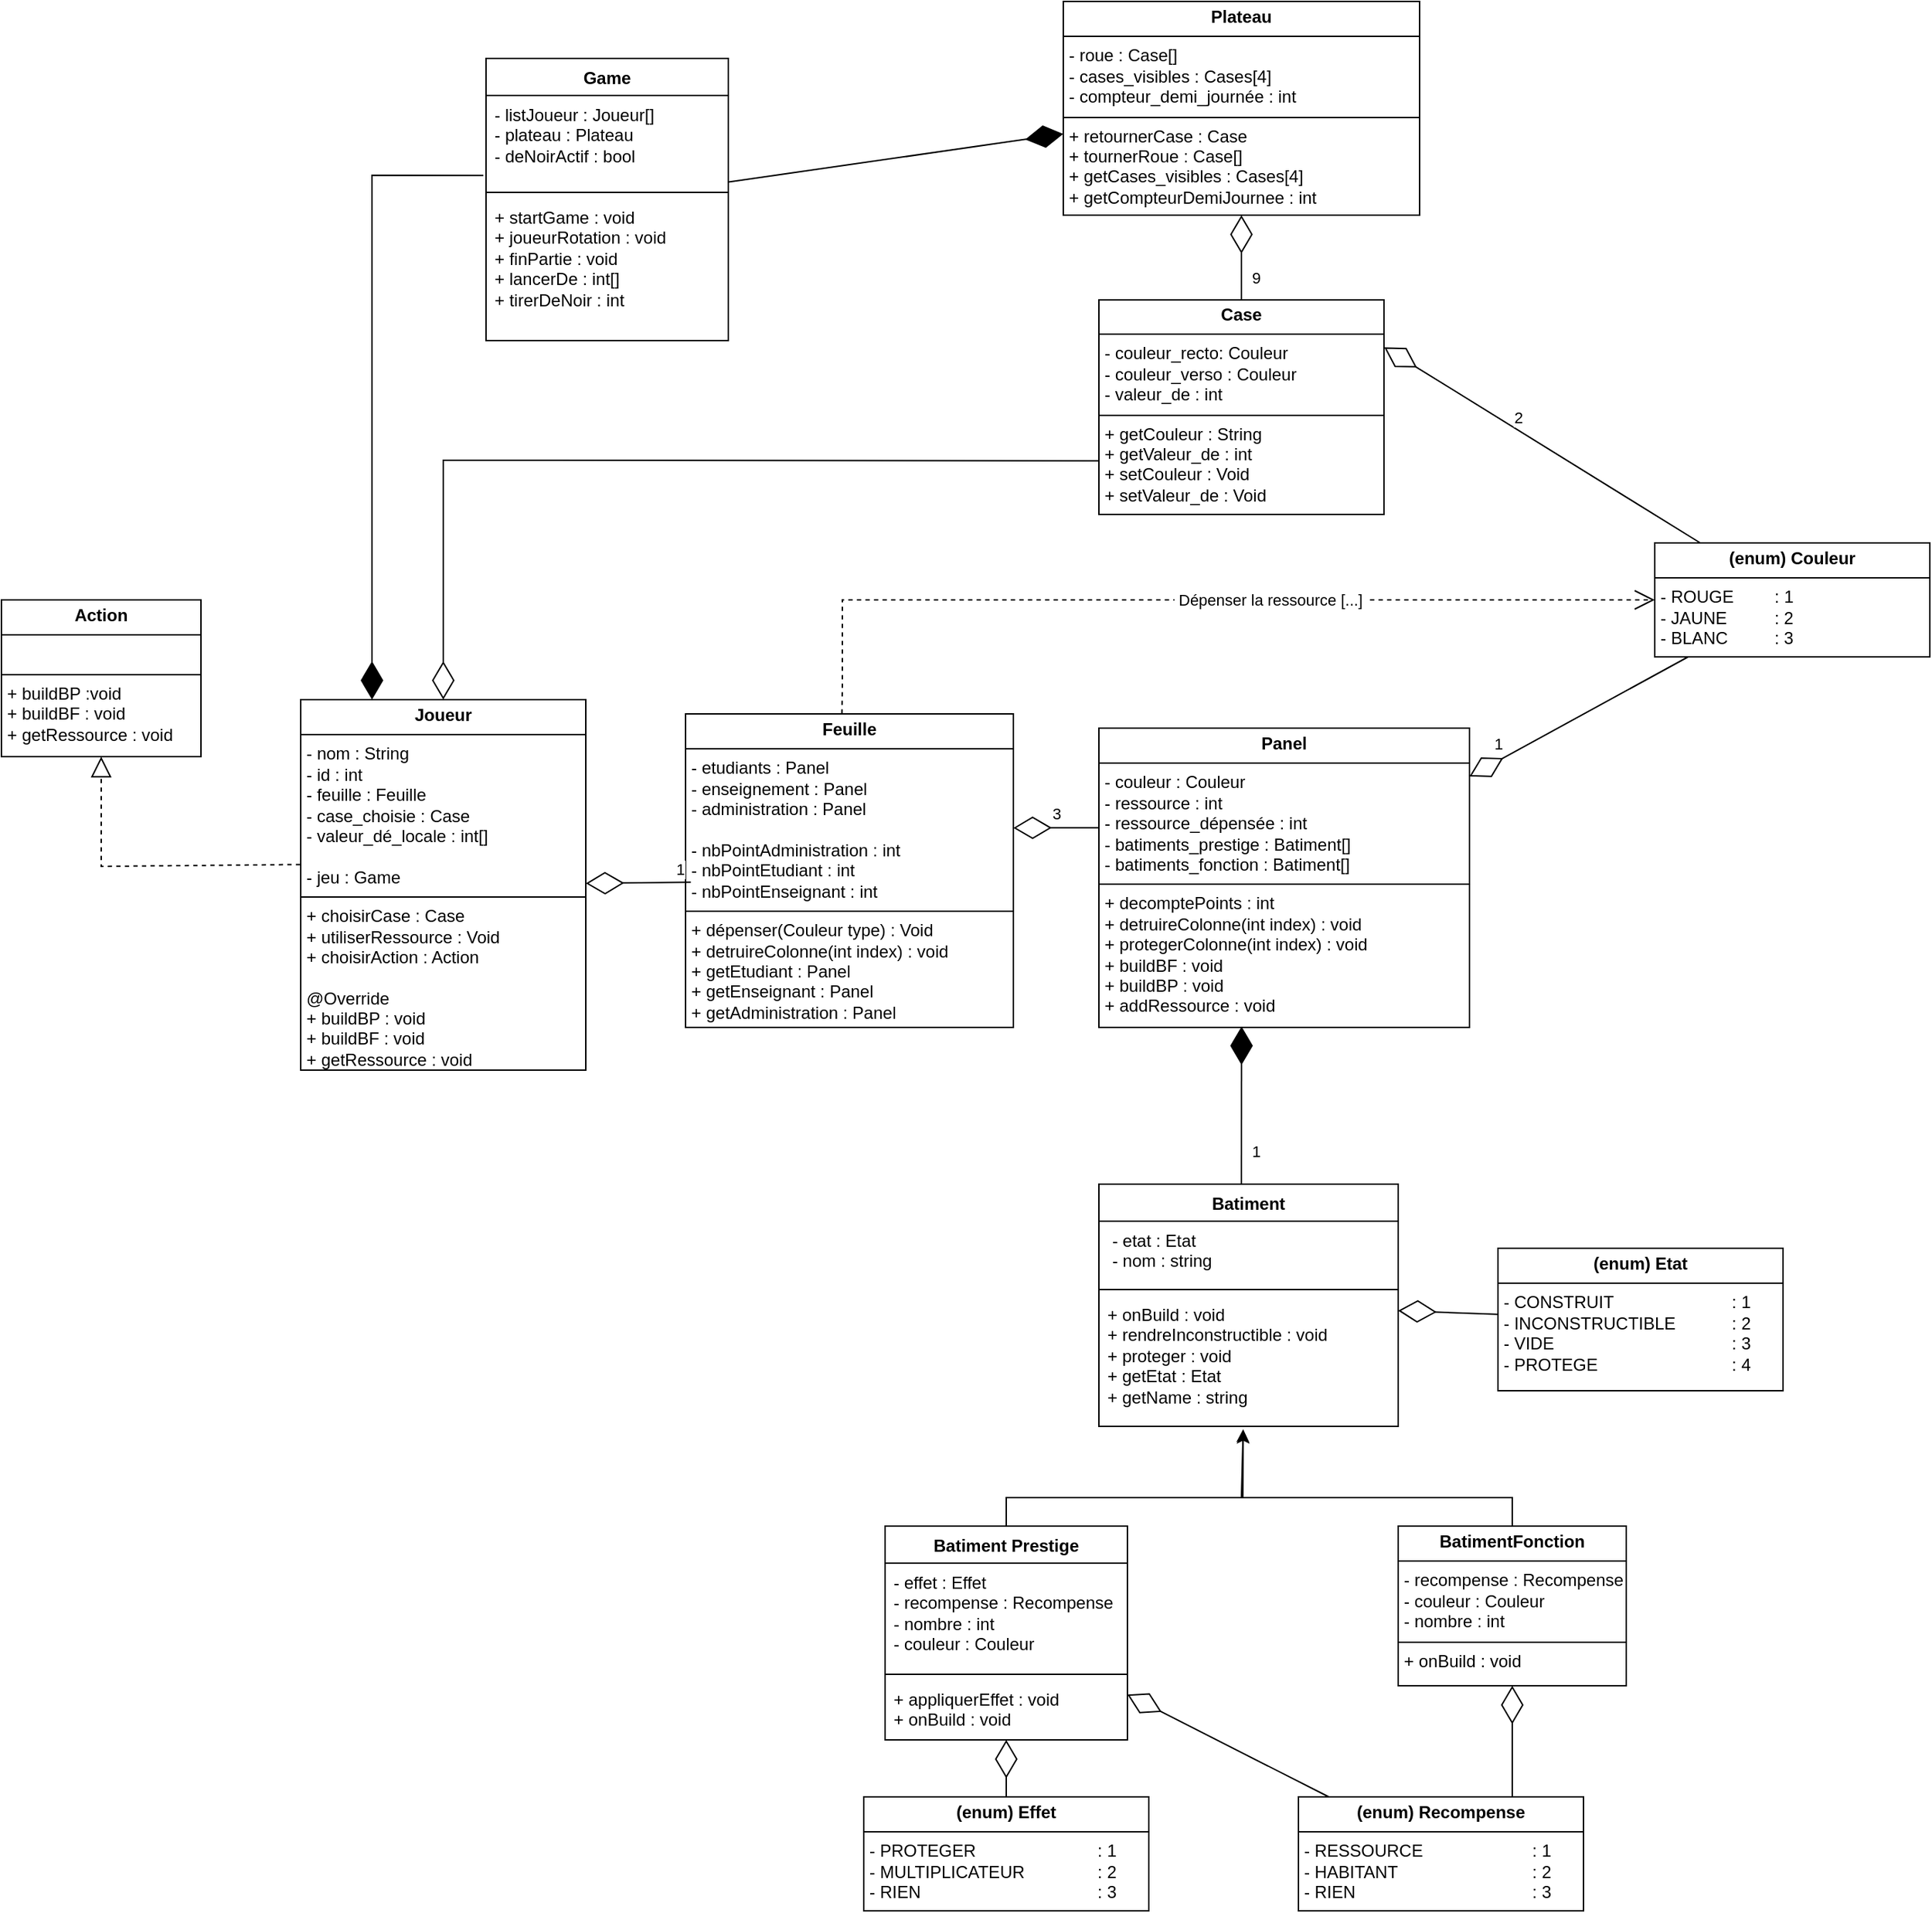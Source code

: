 <mxfile version="25.0.3">
  <diagram id="C5RBs43oDa-KdzZeNtuy" name="Page-1">
    <mxGraphModel dx="1674" dy="744" grid="1" gridSize="10" guides="1" tooltips="1" connect="1" arrows="1" fold="1" page="1" pageScale="1" pageWidth="827" pageHeight="1169" math="0" shadow="0">
      <root>
        <mxCell id="WIyWlLk6GJQsqaUBKTNV-0" />
        <mxCell id="WIyWlLk6GJQsqaUBKTNV-1" parent="WIyWlLk6GJQsqaUBKTNV-0" />
        <mxCell id="prbnaIQwTLVuY6m0kxXh-0" value="&lt;p style=&quot;margin:0px;margin-top:4px;text-align:center;&quot;&gt;&lt;b&gt;Joueur&lt;/b&gt;&lt;/p&gt;&lt;hr size=&quot;1&quot; style=&quot;border-style:solid;&quot;&gt;&lt;p style=&quot;margin:0px;margin-left:4px;&quot;&gt;- nom : String&lt;/p&gt;&lt;p style=&quot;margin:0px;margin-left:4px;&quot;&gt;- id : int&lt;/p&gt;&lt;p style=&quot;margin:0px;margin-left:4px;&quot;&gt;- feuille : Feuille&lt;/p&gt;&lt;p style=&quot;margin:0px;margin-left:4px;&quot;&gt;- case_choisie : Case&lt;/p&gt;&lt;p style=&quot;margin:0px;margin-left:4px;&quot;&gt;- valeur_dé_locale : int[]&lt;/p&gt;&lt;p style=&quot;margin:0px;margin-left:4px;&quot;&gt;&lt;br&gt;&lt;/p&gt;&lt;p style=&quot;margin:0px;margin-left:4px;&quot;&gt;- jeu : Game&lt;/p&gt;&lt;hr size=&quot;1&quot; style=&quot;border-style:solid;&quot;&gt;&lt;p style=&quot;margin:0px;margin-left:4px;&quot;&gt;+ choisirCase : Case&lt;/p&gt;&lt;p style=&quot;margin:0px;margin-left:4px;&quot;&gt;+ utiliserRessource : Void&lt;/p&gt;&lt;p style=&quot;margin:0px;margin-left:4px;&quot;&gt;+ choisirAction : Action&lt;/p&gt;&lt;p style=&quot;margin:0px;margin-left:4px;&quot;&gt;&lt;span style=&quot;background-color: initial;&quot;&gt;&lt;br&gt;&lt;/span&gt;&lt;/p&gt;&lt;p style=&quot;margin:0px;margin-left:4px;&quot;&gt;&lt;span style=&quot;background-color: initial;&quot;&gt;@Override&lt;/span&gt;&lt;/p&gt;&lt;p style=&quot;margin:0px;margin-left:4px;&quot;&gt;+ buildBP : void&lt;/p&gt;&lt;p style=&quot;margin:0px;margin-left:4px;&quot;&gt;+ buildBF : void&lt;/p&gt;&lt;p style=&quot;margin:0px;margin-left:4px;&quot;&gt;+ getRessource : void&lt;/p&gt;" style="verticalAlign=top;align=left;overflow=fill;html=1;whiteSpace=wrap;" parent="WIyWlLk6GJQsqaUBKTNV-1" vertex="1">
          <mxGeometry x="220" y="520" width="200" height="260" as="geometry" />
        </mxCell>
        <mxCell id="prbnaIQwTLVuY6m0kxXh-1" value="&lt;p style=&quot;margin:0px;margin-top:4px;text-align:center;&quot;&gt;&lt;b&gt;Action&lt;/b&gt;&lt;/p&gt;&lt;hr size=&quot;1&quot; style=&quot;border-style:solid;&quot;&gt;&lt;p style=&quot;margin:0px;margin-left:4px;&quot;&gt;&lt;br&gt;&lt;/p&gt;&lt;hr size=&quot;1&quot; style=&quot;border-style:solid;&quot;&gt;&lt;p style=&quot;margin:0px;margin-left:4px;&quot;&gt;+ buildBP :void&lt;/p&gt;&lt;p style=&quot;margin:0px;margin-left:4px;&quot;&gt;+ buildBF : void&lt;/p&gt;&lt;p style=&quot;margin:0px;margin-left:4px;&quot;&gt;+ getRessource : void&lt;/p&gt;" style="verticalAlign=top;align=left;overflow=fill;html=1;whiteSpace=wrap;" parent="WIyWlLk6GJQsqaUBKTNV-1" vertex="1">
          <mxGeometry x="10" y="450" width="140" height="110" as="geometry" />
        </mxCell>
        <mxCell id="prbnaIQwTLVuY6m0kxXh-2" value="&lt;p style=&quot;margin:0px;margin-top:4px;text-align:center;&quot;&gt;&lt;b&gt;Feuille&lt;/b&gt;&lt;/p&gt;&lt;hr size=&quot;1&quot; style=&quot;border-style:solid;&quot;&gt;&lt;p style=&quot;margin: 0px 0px 0px 4px;&quot;&gt;- etudiants : Panel&lt;/p&gt;&lt;p style=&quot;margin: 0px 0px 0px 4px;&quot;&gt;- enseignement : Panel&lt;/p&gt;&lt;p style=&quot;margin: 0px 0px 0px 4px;&quot;&gt;- administration : Panel&lt;/p&gt;&lt;p style=&quot;margin: 0px 0px 0px 4px;&quot;&gt;&lt;br&gt;&lt;/p&gt;&lt;p style=&quot;margin: 0px 0px 0px 4px;&quot;&gt;- nbPointAdministration : int&lt;/p&gt;&lt;p style=&quot;margin: 0px 0px 0px 4px;&quot;&gt;- nbPointEtudiant : int&lt;/p&gt;&lt;p style=&quot;margin: 0px 0px 0px 4px;&quot;&gt;- nbPointEnseignant : int&lt;/p&gt;&lt;hr size=&quot;1&quot; style=&quot;border-style:solid;&quot;&gt;&lt;p style=&quot;margin:0px;margin-left:4px;&quot;&gt;&lt;span style=&quot;background-color: initial;&quot;&gt;+ dépenser(Couleur type) : Void&lt;/span&gt;&lt;/p&gt;&lt;p style=&quot;margin:0px;margin-left:4px;&quot;&gt;+ detruireColonne(int index) : void&lt;/p&gt;&lt;p style=&quot;margin:0px;margin-left:4px;&quot;&gt;+ getEtudiant : Panel&lt;/p&gt;&lt;p style=&quot;margin:0px;margin-left:4px;&quot;&gt;+ getEnseignant : Panel&lt;/p&gt;&lt;p style=&quot;margin:0px;margin-left:4px;&quot;&gt;+ getAdministration : Panel&lt;/p&gt;" style="verticalAlign=top;align=left;overflow=fill;html=1;whiteSpace=wrap;" parent="WIyWlLk6GJQsqaUBKTNV-1" vertex="1">
          <mxGeometry x="490" y="530" width="230" height="220" as="geometry" />
        </mxCell>
        <mxCell id="prbnaIQwTLVuY6m0kxXh-3" value="" style="endArrow=diamondThin;endFill=0;endSize=24;html=1;rounded=0;exitX=0.016;exitY=0.537;exitDx=0;exitDy=0;exitPerimeter=0;" parent="WIyWlLk6GJQsqaUBKTNV-1" source="prbnaIQwTLVuY6m0kxXh-2" target="prbnaIQwTLVuY6m0kxXh-0" edge="1">
          <mxGeometry width="160" relative="1" as="geometry">
            <mxPoint x="370" y="680" as="sourcePoint" />
            <mxPoint x="530" y="680" as="targetPoint" />
            <Array as="points" />
          </mxGeometry>
        </mxCell>
        <mxCell id="eSoOtj2pJpRpxm1CM4eJ-4" value="1" style="edgeLabel;html=1;align=center;verticalAlign=middle;resizable=0;points=[];" parent="prbnaIQwTLVuY6m0kxXh-3" vertex="1" connectable="0">
          <mxGeometry x="-0.143" y="1" relative="1" as="geometry">
            <mxPoint x="24" y="-11" as="offset" />
          </mxGeometry>
        </mxCell>
        <mxCell id="prbnaIQwTLVuY6m0kxXh-6" value="&lt;p style=&quot;margin:0px;margin-top:4px;text-align:center;&quot;&gt;&lt;b&gt;Case&lt;/b&gt;&lt;/p&gt;&lt;hr size=&quot;1&quot; style=&quot;border-style:solid;&quot;&gt;&lt;p style=&quot;margin:0px;margin-left:4px;&quot;&gt;- couleur_recto: Couleur&lt;/p&gt;&lt;p style=&quot;margin:0px;margin-left:4px;&quot;&gt;- couleur_verso : Couleur&lt;/p&gt;&lt;p style=&quot;margin:0px;margin-left:4px;&quot;&gt;- valeur_de : int&lt;/p&gt;&lt;hr size=&quot;1&quot; style=&quot;border-style:solid;&quot;&gt;&lt;p style=&quot;margin:0px;margin-left:4px;&quot;&gt;+ getCouleur : String&lt;/p&gt;&lt;p style=&quot;margin:0px;margin-left:4px;&quot;&gt;+ getValeur_de : int&lt;/p&gt;&lt;p style=&quot;margin:0px;margin-left:4px;&quot;&gt;+ setCouleur : Void&lt;/p&gt;&lt;p style=&quot;margin:0px;margin-left:4px;&quot;&gt;+ setValeur_de : Void&lt;/p&gt;" style="verticalAlign=top;align=left;overflow=fill;html=1;whiteSpace=wrap;" parent="WIyWlLk6GJQsqaUBKTNV-1" vertex="1">
          <mxGeometry x="780" y="239.47" width="200" height="150.53" as="geometry" />
        </mxCell>
        <mxCell id="prbnaIQwTLVuY6m0kxXh-7" value="&lt;p style=&quot;margin:0px;margin-top:4px;text-align:center;&quot;&gt;&lt;b&gt;Plateau&lt;/b&gt;&lt;/p&gt;&lt;hr size=&quot;1&quot; style=&quot;border-style:solid;&quot;&gt;&lt;p style=&quot;margin:0px;margin-left:4px;&quot;&gt;- roue : Case[]&lt;/p&gt;&lt;p style=&quot;margin:0px;margin-left:4px;&quot;&gt;- cases_visibles : Cases[4]&lt;/p&gt;&lt;p style=&quot;margin:0px;margin-left:4px;&quot;&gt;- compteur_demi_journée : int&lt;/p&gt;&lt;hr size=&quot;1&quot; style=&quot;border-style:solid;&quot;&gt;&lt;p style=&quot;margin:0px;margin-left:4px;&quot;&gt;+ retournerCase : Case&lt;/p&gt;&lt;p style=&quot;margin:0px;margin-left:4px;&quot;&gt;+ tournerRoue : Case[]&lt;/p&gt;&lt;p style=&quot;margin:0px;margin-left:4px;&quot;&gt;+ getCases_visibles : Cases[4]&lt;/p&gt;&lt;p style=&quot;margin:0px;margin-left:4px;&quot;&gt;+ getCompteurDemiJournee : int&lt;/p&gt;" style="verticalAlign=top;align=left;overflow=fill;html=1;whiteSpace=wrap;" parent="WIyWlLk6GJQsqaUBKTNV-1" vertex="1">
          <mxGeometry x="755" y="30" width="250" height="150" as="geometry" />
        </mxCell>
        <mxCell id="prbnaIQwTLVuY6m0kxXh-8" value="" style="endArrow=diamondThin;endFill=0;endSize=24;html=1;rounded=0;exitX=0.5;exitY=0;exitDx=0;exitDy=0;entryX=0.5;entryY=1;entryDx=0;entryDy=0;" parent="WIyWlLk6GJQsqaUBKTNV-1" source="prbnaIQwTLVuY6m0kxXh-6" target="prbnaIQwTLVuY6m0kxXh-7" edge="1">
          <mxGeometry width="160" relative="1" as="geometry">
            <mxPoint x="550" y="595" as="sourcePoint" />
            <mxPoint x="470" y="485" as="targetPoint" />
            <Array as="points">
              <mxPoint x="880" y="240" />
            </Array>
          </mxGeometry>
        </mxCell>
        <mxCell id="eSoOtj2pJpRpxm1CM4eJ-2" value="9" style="edgeLabel;html=1;align=center;verticalAlign=middle;resizable=0;points=[];" parent="prbnaIQwTLVuY6m0kxXh-8" vertex="1" connectable="0">
          <mxGeometry x="-0.624" y="-1" relative="1" as="geometry">
            <mxPoint x="9" y="-5" as="offset" />
          </mxGeometry>
        </mxCell>
        <mxCell id="prbnaIQwTLVuY6m0kxXh-9" value="&lt;p style=&quot;margin:0px;margin-top:4px;text-align:center;&quot;&gt;&lt;b&gt;Panel&lt;/b&gt;&lt;/p&gt;&lt;hr size=&quot;1&quot; style=&quot;border-style:solid;&quot;&gt;&lt;p style=&quot;margin: 0px 0px 0px 4px;&quot;&gt;- couleur : Couleur&lt;/p&gt;&lt;p style=&quot;margin: 0px 0px 0px 4px;&quot;&gt;- ressource : int&lt;/p&gt;&lt;p style=&quot;margin: 0px 0px 0px 4px;&quot;&gt;- ressource_dépensée : int&lt;/p&gt;&lt;p style=&quot;margin: 0px 0px 0px 4px;&quot;&gt;- batiments_prestige : Batiment[]&lt;/p&gt;&lt;p style=&quot;margin: 0px 0px 0px 4px;&quot;&gt;- batiments_fonction : Batiment[]&lt;/p&gt;&lt;hr size=&quot;1&quot; style=&quot;border-style:solid;&quot;&gt;&lt;p style=&quot;margin:0px;margin-left:4px;&quot;&gt;+ decomptePoints : int&lt;/p&gt;&lt;p style=&quot;margin:0px;margin-left:4px;&quot;&gt;+ detruireColonne(int index) : void&lt;/p&gt;&lt;p style=&quot;margin: 0px 0px 0px 4px;&quot;&gt;&lt;span style=&quot;background-color: initial;&quot;&gt;+ protegerColonne(int index) : void&lt;/span&gt;&lt;/p&gt;&lt;p style=&quot;margin: 0px 0px 0px 4px;&quot;&gt;&lt;span style=&quot;background-color: initial;&quot;&gt;+ buildBF : void&lt;/span&gt;&lt;/p&gt;&lt;p style=&quot;margin: 0px 0px 0px 4px;&quot;&gt;&lt;span style=&quot;background-color: initial;&quot;&gt;+ buildBP : void&lt;/span&gt;&lt;/p&gt;&lt;p style=&quot;margin: 0px 0px 0px 4px;&quot;&gt;&lt;span style=&quot;background-color: initial;&quot;&gt;+ addRessource : void&lt;/span&gt;&lt;/p&gt;" style="verticalAlign=top;align=left;overflow=fill;html=1;whiteSpace=wrap;" parent="WIyWlLk6GJQsqaUBKTNV-1" vertex="1">
          <mxGeometry x="780" y="540" width="260" height="210" as="geometry" />
        </mxCell>
        <mxCell id="prbnaIQwTLVuY6m0kxXh-11" value="" style="endArrow=diamondThin;endFill=0;endSize=24;html=1;rounded=0;" parent="WIyWlLk6GJQsqaUBKTNV-1" edge="1">
          <mxGeometry width="160" relative="1" as="geometry">
            <mxPoint x="780" y="609.83" as="sourcePoint" />
            <mxPoint x="720" y="610" as="targetPoint" />
            <Array as="points" />
          </mxGeometry>
        </mxCell>
        <mxCell id="eSoOtj2pJpRpxm1CM4eJ-3" value="3" style="edgeLabel;html=1;align=center;verticalAlign=middle;resizable=0;points=[];" parent="prbnaIQwTLVuY6m0kxXh-11" vertex="1" connectable="0">
          <mxGeometry x="-0.734" y="-3" relative="1" as="geometry">
            <mxPoint x="-22" y="-7" as="offset" />
          </mxGeometry>
        </mxCell>
        <mxCell id="eSoOtj2pJpRpxm1CM4eJ-0" value="" style="endArrow=diamondThin;endFill=0;endSize=24;html=1;rounded=0;entryX=0.5;entryY=0;entryDx=0;entryDy=0;exitX=0;exitY=0.75;exitDx=0;exitDy=0;" parent="WIyWlLk6GJQsqaUBKTNV-1" source="prbnaIQwTLVuY6m0kxXh-6" target="prbnaIQwTLVuY6m0kxXh-0" edge="1">
          <mxGeometry width="160" relative="1" as="geometry">
            <mxPoint x="510" y="615" as="sourcePoint" />
            <mxPoint x="430" y="615" as="targetPoint" />
            <Array as="points">
              <mxPoint x="320" y="352" />
            </Array>
          </mxGeometry>
        </mxCell>
        <mxCell id="tozDfpOHW-PwTMBGfrxw-0" value="&lt;p style=&quot;margin:0px;margin-top:4px;text-align:center;&quot;&gt;&lt;b&gt;(enum) Couleur&lt;/b&gt;&lt;/p&gt;&lt;hr size=&quot;1&quot; style=&quot;border-style:solid;&quot;&gt;&lt;p style=&quot;margin:0px;margin-left:4px;&quot;&gt;- ROUGE&lt;span style=&quot;white-space: pre;&quot;&gt;&#x9;&lt;span style=&quot;white-space: pre;&quot;&gt;&#x9;&lt;/span&gt;: &lt;/span&gt;1&lt;/p&gt;&lt;p style=&quot;margin:0px;margin-left:4px;&quot;&gt;- JAUNE&lt;span style=&quot;white-space: pre;&quot;&gt;&#x9;&lt;/span&gt;&amp;nbsp;&lt;span style=&quot;white-space: pre;&quot;&gt;&#x9;&lt;/span&gt;: 2&lt;/p&gt;&lt;p style=&quot;margin:0px;margin-left:4px;&quot;&gt;- BLANC&lt;span style=&quot;white-space: pre;&quot;&gt;&#x9;&lt;/span&gt;&lt;span style=&quot;white-space: pre;&quot;&gt;&#x9;&lt;/span&gt;: 3&lt;/p&gt;" style="verticalAlign=top;align=left;overflow=fill;html=1;whiteSpace=wrap;" parent="WIyWlLk6GJQsqaUBKTNV-1" vertex="1">
          <mxGeometry x="1170" y="410" width="193" height="80" as="geometry" />
        </mxCell>
        <mxCell id="tozDfpOHW-PwTMBGfrxw-1" value="" style="endArrow=diamondThin;endFill=0;endSize=24;html=1;rounded=0;entryX=1.001;entryY=0.221;entryDx=0;entryDy=0;entryPerimeter=0;" parent="WIyWlLk6GJQsqaUBKTNV-1" source="tozDfpOHW-PwTMBGfrxw-0" target="prbnaIQwTLVuY6m0kxXh-6" edge="1">
          <mxGeometry width="160" relative="1" as="geometry">
            <mxPoint x="890" y="249.47" as="sourcePoint" />
            <mxPoint x="980" y="282" as="targetPoint" />
            <Array as="points" />
          </mxGeometry>
        </mxCell>
        <mxCell id="TZeOdReT3XaZ68PAR1Hr-0" value="2" style="edgeLabel;html=1;align=center;verticalAlign=middle;resizable=0;points=[];" parent="tozDfpOHW-PwTMBGfrxw-1" vertex="1" connectable="0">
          <mxGeometry x="0.146" y="4" relative="1" as="geometry">
            <mxPoint x="1" y="-13" as="offset" />
          </mxGeometry>
        </mxCell>
        <mxCell id="TZeOdReT3XaZ68PAR1Hr-5" value="" style="endArrow=diamondThin;endFill=0;endSize=24;html=1;rounded=0;" parent="WIyWlLk6GJQsqaUBKTNV-1" source="tozDfpOHW-PwTMBGfrxw-0" target="prbnaIQwTLVuY6m0kxXh-9" edge="1">
          <mxGeometry width="160" relative="1" as="geometry">
            <mxPoint x="1140" y="320" as="sourcePoint" />
            <mxPoint x="1041" y="588" as="targetPoint" />
            <Array as="points" />
          </mxGeometry>
        </mxCell>
        <mxCell id="TZeOdReT3XaZ68PAR1Hr-6" value="1" style="edgeLabel;html=1;align=center;verticalAlign=middle;resizable=0;points=[];" parent="TZeOdReT3XaZ68PAR1Hr-5" vertex="1" connectable="0">
          <mxGeometry x="0.146" y="4" relative="1" as="geometry">
            <mxPoint x="-48" y="9" as="offset" />
          </mxGeometry>
        </mxCell>
        <mxCell id="TZeOdReT3XaZ68PAR1Hr-16" value="&lt;p style=&quot;margin:0px;margin-top:4px;text-align:center;&quot;&gt;&lt;b&gt;(enum) Etat&lt;/b&gt;&lt;/p&gt;&lt;hr size=&quot;1&quot; style=&quot;border-style:solid;&quot;&gt;&lt;p style=&quot;margin:0px;margin-left:4px;&quot;&gt;- CONSTRUIT&lt;span style=&quot;white-space: pre;&quot;&gt;&lt;span style=&quot;white-space: pre;&quot;&gt;&#x9;&lt;/span&gt;                        : &lt;/span&gt;1&lt;/p&gt;&lt;p style=&quot;margin:0px;margin-left:4px;&quot;&gt;- INCONSTRUCTIBLE&lt;span style=&quot;white-space: pre;&quot;&gt;&#x9;&lt;/span&gt;&amp;nbsp;&lt;span style=&quot;white-space: pre;&quot;&gt;&#x9;&lt;/span&gt;: 2&lt;/p&gt;&lt;p style=&quot;margin:0px;margin-left:4px;&quot;&gt;- VIDE&amp;nbsp; &amp;nbsp; &amp;nbsp; &amp;nbsp; &amp;nbsp; &amp;nbsp; &amp;nbsp; &amp;nbsp; &amp;nbsp; &amp;nbsp; &amp;nbsp; &amp;nbsp;&amp;nbsp;&lt;span style=&quot;white-space: pre;&quot;&gt;&#x9;&lt;/span&gt;&lt;span style=&quot;white-space: pre;&quot;&gt;&#x9;&lt;/span&gt;: 3&lt;/p&gt;&lt;p style=&quot;margin:0px;margin-left:4px;&quot;&gt;- PROTEGE&lt;span style=&quot;white-space: pre;&quot;&gt;&#x9;&lt;/span&gt;&lt;span style=&quot;white-space: pre;&quot;&gt;&#x9;&lt;/span&gt;&lt;span style=&quot;white-space: pre;&quot;&gt;&#x9;&lt;/span&gt;&lt;span style=&quot;white-space: pre;&quot;&gt;&#x9;&lt;/span&gt;: 4&lt;/p&gt;" style="verticalAlign=top;align=left;overflow=fill;html=1;whiteSpace=wrap;" parent="WIyWlLk6GJQsqaUBKTNV-1" vertex="1">
          <mxGeometry x="1060" y="905" width="200" height="100" as="geometry" />
        </mxCell>
        <mxCell id="TZeOdReT3XaZ68PAR1Hr-28" value="&amp;nbsp;Dépenser la ressource [...]&amp;nbsp;" style="endArrow=open;endSize=12;dashed=1;html=1;rounded=0;exitX=0.477;exitY=-0.001;exitDx=0;exitDy=0;exitPerimeter=0;entryX=0;entryY=0.5;entryDx=0;entryDy=0;" parent="WIyWlLk6GJQsqaUBKTNV-1" source="prbnaIQwTLVuY6m0kxXh-2" target="tozDfpOHW-PwTMBGfrxw-0" edge="1">
          <mxGeometry x="0.169" width="160" relative="1" as="geometry">
            <mxPoint x="600" y="500" as="sourcePoint" />
            <mxPoint x="1100" y="320" as="targetPoint" />
            <Array as="points">
              <mxPoint x="600" y="510" />
              <mxPoint x="600" y="450" />
            </Array>
            <mxPoint as="offset" />
          </mxGeometry>
        </mxCell>
        <mxCell id="mYImT9DTRVhKWWlhAnGR-0" value="Game" style="swimlane;fontStyle=1;align=center;verticalAlign=top;childLayout=stackLayout;horizontal=1;startSize=26;horizontalStack=0;resizeParent=1;resizeParentMax=0;resizeLast=0;collapsible=1;marginBottom=0;whiteSpace=wrap;html=1;" parent="WIyWlLk6GJQsqaUBKTNV-1" vertex="1">
          <mxGeometry x="350" y="70" width="170" height="198" as="geometry">
            <mxRectangle x="430" y="70" width="70" height="30" as="alternateBounds" />
          </mxGeometry>
        </mxCell>
        <mxCell id="mYImT9DTRVhKWWlhAnGR-1" value="- listJoueur : Joueur[]&lt;div&gt;- plateau : Plateau&lt;/div&gt;&lt;div&gt;- deNoirActif : bool&lt;/div&gt;" style="text;strokeColor=none;fillColor=none;align=left;verticalAlign=top;spacingLeft=4;spacingRight=4;overflow=hidden;rotatable=0;points=[[0,0.5],[1,0.5]];portConstraint=eastwest;whiteSpace=wrap;html=1;" parent="mYImT9DTRVhKWWlhAnGR-0" vertex="1">
          <mxGeometry y="26" width="170" height="64" as="geometry" />
        </mxCell>
        <mxCell id="mYImT9DTRVhKWWlhAnGR-2" value="" style="line;strokeWidth=1;fillColor=none;align=left;verticalAlign=middle;spacingTop=-1;spacingLeft=3;spacingRight=3;rotatable=0;labelPosition=right;points=[];portConstraint=eastwest;strokeColor=inherit;" parent="mYImT9DTRVhKWWlhAnGR-0" vertex="1">
          <mxGeometry y="90" width="170" height="8" as="geometry" />
        </mxCell>
        <mxCell id="mYImT9DTRVhKWWlhAnGR-3" value="+ startGame : void&lt;div&gt;+ joueurRotation : void&lt;/div&gt;&lt;div&gt;+ finPartie : void&lt;/div&gt;&lt;div&gt;+ lancerDe : int[]&lt;/div&gt;&lt;div&gt;+ tirerDeNoir : int&lt;/div&gt;&lt;div&gt;&lt;br&gt;&lt;/div&gt;" style="text;strokeColor=none;fillColor=none;align=left;verticalAlign=top;spacingLeft=4;spacingRight=4;overflow=hidden;rotatable=0;points=[[0,0.5],[1,0.5]];portConstraint=eastwest;whiteSpace=wrap;html=1;" parent="mYImT9DTRVhKWWlhAnGR-0" vertex="1">
          <mxGeometry y="98" width="170" height="100" as="geometry" />
        </mxCell>
        <mxCell id="mYImT9DTRVhKWWlhAnGR-4" value="" style="endArrow=diamondThin;endFill=1;endSize=24;html=1;rounded=0;" parent="WIyWlLk6GJQsqaUBKTNV-1" source="mYImT9DTRVhKWWlhAnGR-0" target="prbnaIQwTLVuY6m0kxXh-7" edge="1">
          <mxGeometry width="160" relative="1" as="geometry">
            <mxPoint x="520" y="110" as="sourcePoint" />
            <mxPoint x="750" y="112" as="targetPoint" />
          </mxGeometry>
        </mxCell>
        <mxCell id="mYImT9DTRVhKWWlhAnGR-5" value="" style="endArrow=diamondThin;endFill=1;endSize=24;html=1;rounded=0;exitX=-0.011;exitY=0.877;exitDx=0;exitDy=0;exitPerimeter=0;" parent="WIyWlLk6GJQsqaUBKTNV-1" source="mYImT9DTRVhKWWlhAnGR-1" edge="1">
          <mxGeometry width="160" relative="1" as="geometry">
            <mxPoint x="110" y="530" as="sourcePoint" />
            <mxPoint x="270" y="520" as="targetPoint" />
            <Array as="points">
              <mxPoint x="270" y="152" />
            </Array>
          </mxGeometry>
        </mxCell>
        <mxCell id="LWkA57YkrYECnyoLh6hD-13" value="12" style="edgeLabel;html=1;align=center;verticalAlign=middle;resizable=0;points=[];" parent="WIyWlLk6GJQsqaUBKTNV-1" vertex="1" connectable="0">
          <mxGeometry x="750.476" y="700.0" as="geometry">
            <mxPoint x="139" y="177" as="offset" />
          </mxGeometry>
        </mxCell>
        <mxCell id="LWkA57YkrYECnyoLh6hD-15" value="1" style="edgeLabel;html=1;align=center;verticalAlign=middle;resizable=0;points=[];" parent="WIyWlLk6GJQsqaUBKTNV-1" vertex="1" connectable="0">
          <mxGeometry x="750.476" y="660.0" as="geometry">
            <mxPoint x="139" y="177" as="offset" />
          </mxGeometry>
        </mxCell>
        <mxCell id="LWkA57YkrYECnyoLh6hD-28" value="" style="endArrow=block;dashed=1;endFill=0;endSize=12;html=1;rounded=0;entryX=0.5;entryY=1;entryDx=0;entryDy=0;exitX=-0.002;exitY=0.445;exitDx=0;exitDy=0;exitPerimeter=0;" parent="WIyWlLk6GJQsqaUBKTNV-1" source="prbnaIQwTLVuY6m0kxXh-0" target="prbnaIQwTLVuY6m0kxXh-1" edge="1">
          <mxGeometry width="160" relative="1" as="geometry">
            <mxPoint x="40" y="650" as="sourcePoint" />
            <mxPoint x="200" y="650" as="targetPoint" />
            <Array as="points">
              <mxPoint x="80" y="637" />
            </Array>
          </mxGeometry>
        </mxCell>
        <mxCell id="0X9OnV8QbBzI8V-QK9RB-0" value="" style="endArrow=diamondThin;endFill=1;endSize=24;html=1;rounded=0;exitX=0.476;exitY=-0.001;exitDx=0;exitDy=0;exitPerimeter=0;entryX=0.385;entryY=0.997;entryDx=0;entryDy=0;entryPerimeter=0;" parent="WIyWlLk6GJQsqaUBKTNV-1" source="0X9OnV8QbBzI8V-QK9RB-2" target="prbnaIQwTLVuY6m0kxXh-9" edge="1">
          <mxGeometry width="160" relative="1" as="geometry">
            <mxPoint x="877.5" y="850" as="sourcePoint" />
            <mxPoint x="1090" y="810" as="targetPoint" />
          </mxGeometry>
        </mxCell>
        <mxCell id="0X9OnV8QbBzI8V-QK9RB-2" value="Batiment" style="swimlane;fontStyle=1;align=center;verticalAlign=top;childLayout=stackLayout;horizontal=1;startSize=26;horizontalStack=0;resizeParent=1;resizeParentMax=0;resizeLast=0;collapsible=1;marginBottom=0;whiteSpace=wrap;html=1;" parent="WIyWlLk6GJQsqaUBKTNV-1" vertex="1">
          <mxGeometry x="780" y="860" width="210" height="170" as="geometry" />
        </mxCell>
        <mxCell id="0X9OnV8QbBzI8V-QK9RB-3" value="&amp;nbsp;- etat : Etat&lt;div&gt;&lt;span style=&quot;font-family: Helvetica;&quot;&gt;&amp;nbsp;- nom : string&lt;/span&gt;&lt;/div&gt;" style="text;strokeColor=none;fillColor=none;align=left;verticalAlign=top;spacingLeft=4;spacingRight=4;overflow=hidden;rotatable=0;points=[[0,0.5],[1,0.5]];portConstraint=eastwest;whiteSpace=wrap;html=1;" parent="0X9OnV8QbBzI8V-QK9RB-2" vertex="1">
          <mxGeometry y="26" width="210" height="44" as="geometry" />
        </mxCell>
        <mxCell id="0X9OnV8QbBzI8V-QK9RB-4" value="" style="line;strokeWidth=1;fillColor=none;align=left;verticalAlign=middle;spacingTop=-1;spacingLeft=3;spacingRight=3;rotatable=0;labelPosition=right;points=[];portConstraint=eastwest;strokeColor=inherit;" parent="0X9OnV8QbBzI8V-QK9RB-2" vertex="1">
          <mxGeometry y="70" width="210" height="8" as="geometry" />
        </mxCell>
        <mxCell id="0X9OnV8QbBzI8V-QK9RB-5" value="+ onBuild : void&lt;div&gt;+ rendreInconstructible : void&lt;/div&gt;&lt;div&gt;+ proteger : void&lt;/div&gt;&lt;div&gt;+ getEtat : Etat&lt;/div&gt;&lt;div&gt;+ getName : string&lt;/div&gt;" style="text;strokeColor=none;fillColor=none;align=left;verticalAlign=top;spacingLeft=4;spacingRight=4;overflow=hidden;rotatable=0;points=[[0,0.5],[1,0.5]];portConstraint=eastwest;whiteSpace=wrap;html=1;" parent="0X9OnV8QbBzI8V-QK9RB-2" vertex="1">
          <mxGeometry y="78" width="210" height="92" as="geometry" />
        </mxCell>
        <mxCell id="0X9OnV8QbBzI8V-QK9RB-13" value="" style="endArrow=diamondThin;endFill=0;endSize=24;html=1;rounded=0;" parent="WIyWlLk6GJQsqaUBKTNV-1" source="TZeOdReT3XaZ68PAR1Hr-16" target="0X9OnV8QbBzI8V-QK9RB-2" edge="1">
          <mxGeometry width="160" relative="1" as="geometry">
            <mxPoint x="1079.75" y="870" as="sourcePoint" />
            <mxPoint x="1239.75" y="870" as="targetPoint" />
          </mxGeometry>
        </mxCell>
        <mxCell id="q9ej8JJjJTbI9zSAhyHJ-4" value="Batiment Prestige" style="swimlane;fontStyle=1;align=center;verticalAlign=top;childLayout=stackLayout;horizontal=1;startSize=26;horizontalStack=0;resizeParent=1;resizeParentMax=0;resizeLast=0;collapsible=1;marginBottom=0;whiteSpace=wrap;html=1;" parent="WIyWlLk6GJQsqaUBKTNV-1" vertex="1">
          <mxGeometry x="630" y="1100" width="170" height="150" as="geometry">
            <mxRectangle x="630" y="1100" width="140" height="30" as="alternateBounds" />
          </mxGeometry>
        </mxCell>
        <mxCell id="q9ej8JJjJTbI9zSAhyHJ-5" value="&lt;div&gt;- effet : Effet&lt;/div&gt;&lt;div&gt;- recompense : Recompense&lt;/div&gt;&lt;div&gt;&lt;span style=&quot;font-family: Helvetica;&quot;&gt;- nombre : int&lt;/span&gt;&lt;/div&gt;&lt;div&gt;&lt;span style=&quot;font-family: Helvetica;&quot;&gt;- couleur : Couleur&lt;/span&gt;&lt;/div&gt;" style="text;strokeColor=none;fillColor=none;align=left;verticalAlign=top;spacingLeft=4;spacingRight=4;overflow=hidden;rotatable=0;points=[[0,0.5],[1,0.5]];portConstraint=eastwest;whiteSpace=wrap;html=1;" parent="q9ej8JJjJTbI9zSAhyHJ-4" vertex="1">
          <mxGeometry y="26" width="170" height="74" as="geometry" />
        </mxCell>
        <mxCell id="q9ej8JJjJTbI9zSAhyHJ-6" value="" style="line;strokeWidth=1;fillColor=none;align=left;verticalAlign=middle;spacingTop=-1;spacingLeft=3;spacingRight=3;rotatable=0;labelPosition=right;points=[];portConstraint=eastwest;strokeColor=inherit;" parent="q9ej8JJjJTbI9zSAhyHJ-4" vertex="1">
          <mxGeometry y="100" width="170" height="8" as="geometry" />
        </mxCell>
        <mxCell id="q9ej8JJjJTbI9zSAhyHJ-7" value="+ appliquerEffet : void&lt;div&gt;+ onBuild : void&lt;/div&gt;" style="text;strokeColor=none;fillColor=none;align=left;verticalAlign=top;spacingLeft=4;spacingRight=4;overflow=hidden;rotatable=0;points=[[0,0.5],[1,0.5]];portConstraint=eastwest;whiteSpace=wrap;html=1;" parent="q9ej8JJjJTbI9zSAhyHJ-4" vertex="1">
          <mxGeometry y="108" width="170" height="42" as="geometry" />
        </mxCell>
        <mxCell id="q9ej8JJjJTbI9zSAhyHJ-8" value="" style="endArrow=classic;html=1;rounded=0;exitX=0.5;exitY=0;exitDx=0;exitDy=0;entryX=0.482;entryY=1.022;entryDx=0;entryDy=0;entryPerimeter=0;" parent="WIyWlLk6GJQsqaUBKTNV-1" source="q9ej8JJjJTbI9zSAhyHJ-4" target="0X9OnV8QbBzI8V-QK9RB-5" edge="1">
          <mxGeometry width="50" height="50" relative="1" as="geometry">
            <mxPoint x="740" y="1150" as="sourcePoint" />
            <mxPoint x="810" y="1060" as="targetPoint" />
            <Array as="points">
              <mxPoint x="715" y="1080" />
              <mxPoint x="880" y="1080" />
            </Array>
          </mxGeometry>
        </mxCell>
        <mxCell id="q9ej8JJjJTbI9zSAhyHJ-9" value="" style="endArrow=classic;html=1;rounded=0;entryX=0.482;entryY=1.033;entryDx=0;entryDy=0;entryPerimeter=0;" parent="WIyWlLk6GJQsqaUBKTNV-1" source="BU0Z-WKppoLpp9yXCjXK-8" target="0X9OnV8QbBzI8V-QK9RB-5" edge="1">
          <mxGeometry width="50" height="50" relative="1" as="geometry">
            <mxPoint x="1075" y="1100" as="sourcePoint" />
            <mxPoint x="980" y="1090" as="targetPoint" />
            <Array as="points">
              <mxPoint x="1070" y="1080" />
              <mxPoint x="881" y="1080" />
            </Array>
          </mxGeometry>
        </mxCell>
        <mxCell id="q9ej8JJjJTbI9zSAhyHJ-10" value="&lt;p style=&quot;margin:0px;margin-top:4px;text-align:center;&quot;&gt;&lt;b&gt;(enum) Effet&lt;/b&gt;&lt;/p&gt;&lt;hr size=&quot;1&quot; style=&quot;border-style:solid;&quot;&gt;&lt;p style=&quot;margin:0px;margin-left:4px;&quot;&gt;- PROTEGER&lt;span style=&quot;white-space: pre;&quot;&gt;&lt;span style=&quot;white-space: pre;&quot;&gt;&#x9;&lt;/span&gt;                        : &lt;/span&gt;1&lt;/p&gt;&lt;p style=&quot;margin:0px;margin-left:4px;&quot;&gt;- MULTIPLICATEUR&lt;span style=&quot;white-space: pre;&quot;&gt;&#x9;&lt;/span&gt;&lt;span style=&quot;white-space: pre;&quot;&gt;&#x9;&lt;/span&gt;: 2&lt;/p&gt;&lt;p style=&quot;margin:0px;margin-left:4px;&quot;&gt;- RIEN&amp;nbsp;&lt;span style=&quot;white-space: pre;&quot;&gt;&#x9;&lt;/span&gt;&lt;span style=&quot;white-space: pre;&quot;&gt;&#x9;&lt;/span&gt;&lt;span style=&quot;white-space: pre;&quot;&gt;&#x9;&lt;/span&gt;&lt;span style=&quot;white-space: pre;&quot;&gt;&#x9;&lt;/span&gt;&lt;span style=&quot;white-space: pre;&quot;&gt;&#x9;&lt;/span&gt;: 3&lt;/p&gt;" style="verticalAlign=top;align=left;overflow=fill;html=1;whiteSpace=wrap;" parent="WIyWlLk6GJQsqaUBKTNV-1" vertex="1">
          <mxGeometry x="615" y="1290" width="200" height="80" as="geometry" />
        </mxCell>
        <mxCell id="q9ej8JJjJTbI9zSAhyHJ-11" value="" style="endArrow=diamondThin;endFill=0;endSize=24;html=1;rounded=0;" parent="WIyWlLk6GJQsqaUBKTNV-1" source="q9ej8JJjJTbI9zSAhyHJ-10" target="q9ej8JJjJTbI9zSAhyHJ-4" edge="1">
          <mxGeometry width="160" relative="1" as="geometry">
            <mxPoint x="1070" y="905" as="sourcePoint" />
            <mxPoint x="1000" y="905" as="targetPoint" />
          </mxGeometry>
        </mxCell>
        <mxCell id="BU0Z-WKppoLpp9yXCjXK-0" value="&lt;p style=&quot;margin:0px;margin-top:4px;text-align:center;&quot;&gt;&lt;b&gt;(enum) Recompense&lt;/b&gt;&lt;/p&gt;&lt;hr size=&quot;1&quot; style=&quot;border-style:solid;&quot;&gt;&lt;p style=&quot;margin:0px;margin-left:4px;&quot;&gt;&lt;span style=&quot;background-color: initial;&quot;&gt;- RESSOURCE&lt;/span&gt;&lt;span style=&quot;background-color: initial; white-space: pre;&quot;&gt;&#x9;&lt;/span&gt;&lt;span style=&quot;background-color: initial; white-space: pre;&quot;&gt;&#x9;&lt;/span&gt;&lt;span style=&quot;background-color: initial;&quot;&gt;&amp;nbsp;&lt;/span&gt;&lt;span style=&quot;background-color: initial; white-space: pre;&quot;&gt;&#x9;&lt;/span&gt;&lt;span style=&quot;background-color: initial;&quot;&gt;: 1&lt;/span&gt;&lt;/p&gt;&lt;p style=&quot;margin:0px;margin-left:4px;&quot;&gt;- HABITANT&amp;nbsp; &amp;nbsp; &amp;nbsp; &amp;nbsp; &amp;nbsp; &amp;nbsp; &amp;nbsp; &amp;nbsp; &amp;nbsp; &amp;nbsp; &amp;nbsp;&lt;span style=&quot;white-space: pre;&quot;&gt;&#x9;&lt;/span&gt;: 2&lt;/p&gt;&lt;p style=&quot;margin:0px;margin-left:4px;&quot;&gt;- RIEN&amp;nbsp;&lt;span style=&quot;white-space: pre;&quot;&gt;&#x9;&lt;/span&gt;&lt;span style=&quot;white-space: pre;&quot;&gt;&#x9;&lt;/span&gt;&lt;span style=&quot;white-space: pre;&quot;&gt;&#x9;&lt;/span&gt;&lt;span style=&quot;white-space: pre;&quot;&gt;&#x9;&lt;/span&gt;&lt;span style=&quot;white-space: pre;&quot;&gt;&#x9;&lt;/span&gt;: 3&lt;/p&gt;" style="verticalAlign=top;align=left;overflow=fill;html=1;whiteSpace=wrap;" parent="WIyWlLk6GJQsqaUBKTNV-1" vertex="1">
          <mxGeometry x="920" y="1290" width="200" height="80" as="geometry" />
        </mxCell>
        <mxCell id="BU0Z-WKppoLpp9yXCjXK-1" value="" style="endArrow=diamondThin;endFill=0;endSize=24;html=1;rounded=0;" parent="WIyWlLk6GJQsqaUBKTNV-1" source="BU0Z-WKppoLpp9yXCjXK-0" target="q9ej8JJjJTbI9zSAhyHJ-4" edge="1">
          <mxGeometry width="160" relative="1" as="geometry">
            <mxPoint x="509" y="1109" as="sourcePoint" />
            <mxPoint x="620" y="1153" as="targetPoint" />
          </mxGeometry>
        </mxCell>
        <mxCell id="BU0Z-WKppoLpp9yXCjXK-5" value="" style="endArrow=diamondThin;endFill=0;endSize=24;html=1;rounded=0;exitX=0.75;exitY=0;exitDx=0;exitDy=0;" parent="WIyWlLk6GJQsqaUBKTNV-1" source="BU0Z-WKppoLpp9yXCjXK-0" target="BU0Z-WKppoLpp9yXCjXK-8" edge="1">
          <mxGeometry width="160" relative="1" as="geometry">
            <mxPoint x="853" y="1290" as="sourcePoint" />
            <mxPoint x="1007.5" y="1220" as="targetPoint" />
          </mxGeometry>
        </mxCell>
        <mxCell id="BU0Z-WKppoLpp9yXCjXK-8" value="&lt;p style=&quot;margin:0px;margin-top:4px;text-align:center;&quot;&gt;&lt;span style=&quot;font-weight: 700;&quot;&gt;BatimentFonction&lt;/span&gt;&lt;/p&gt;&lt;hr size=&quot;1&quot; style=&quot;border-style:solid;&quot;&gt;&lt;p style=&quot;margin:0px;margin-left:4px;&quot;&gt;- recompense : Recompense&lt;/p&gt;&lt;p style=&quot;margin:0px;margin-left:4px;&quot;&gt;- couleur : Couleur&lt;/p&gt;&lt;p style=&quot;margin:0px;margin-left:4px;&quot;&gt;- nombre : int&lt;/p&gt;&lt;hr size=&quot;1&quot; style=&quot;border-style:solid;&quot;&gt;&lt;p style=&quot;margin:0px;margin-left:4px;&quot;&gt;+ onBuild : void&lt;/p&gt;" style="verticalAlign=top;align=left;overflow=fill;html=1;whiteSpace=wrap;" parent="WIyWlLk6GJQsqaUBKTNV-1" vertex="1">
          <mxGeometry x="990" y="1100" width="160" height="112" as="geometry" />
        </mxCell>
      </root>
    </mxGraphModel>
  </diagram>
</mxfile>
